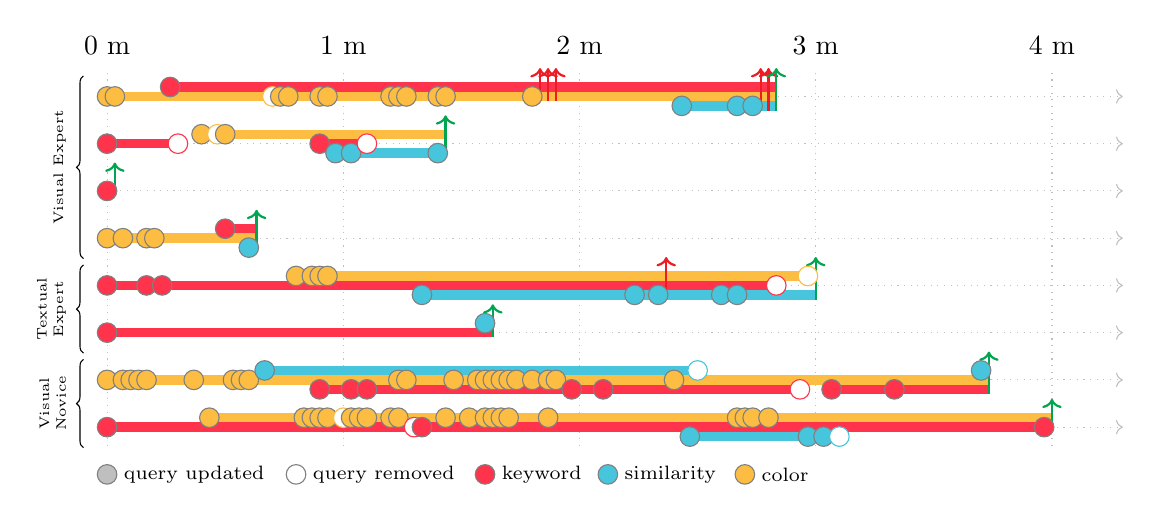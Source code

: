 \begin{tikzpicture}[scale=2,x=1.5cm]
\usetikzlibrary{shapes}
\definecolor{YellowGreen}{RGB}{255,51,76}
\definecolor{SkyBlue}{RGB}{71,197,220}
\definecolor{Green}{RGB}{0,165,79}
\definecolor{Red}{RGB}{237,27,36}
\definecolor{Dandelion}{RGB}{253,189,66}
% draw horizontal line   
\draw[->,dotted,lightgray] (0,-0.150) -- (4.3,-0.150); 

\draw[->,dotted,lightgray] (0,-0.450) -- (4.3,-0.450); 

\draw[->,dotted,lightgray] (0,-0.750) -- (4.3,-0.750); 

\draw[->,dotted,lightgray] (0,-1.050) -- (4.3,-1.050); 

\draw[->,dotted,lightgray] (0,-1.350) -- (4.3,-1.350); 

\draw[->,dotted,lightgray] (0,-1.650) -- (4.3,-1.650); 

\draw[->,dotted,lightgray] (0,-1.950) -- (4.3,-1.950); 

\draw[->,dotted,lightgray] (0,-2.250) -- (4.3,-2.250);

% draw vertical lines
\foreach \x in {0,1,2,3,4}
\draw[dotted,lightgray] (\x,0) -- (\x,-2.40);

% draw nodes
\draw (0,0) node[above=3pt] {0 m};
\draw (1,0) node[above=3pt] {1 m};
\draw (2,0) node[above=3pt] {2 m};
\draw (3,0) node[above=3pt] {3 m};
\draw (4,0) node[above=3pt] {4 m};

\draw[decorate,decoration={brace}] (-0.1,-1.18) -- (-0.1,-0.02) node[midway, anchor=center, sloped, above=0.1, font=\tiny, align=center] {Visual Expert};
\draw[decorate,decoration={brace}] (-0.1,-1.78) -- (-0.1,-1.22) node[midway, anchor=center, sloped, above=0.1, font=\tiny, align=center] {Textual \\ Expert};
\draw[decorate,decoration={brace}] (-0.1,-2.38) -- (-0.1,-1.82) node[midway, anchor=center, sloped, above=0.1, font=\tiny, align=center] {Visual \\ Novice};

\node[draw=gray, circle, fill=lightgray, inner sep=2.5pt, align=center]at (0,-2.55) {};
\node[anchor=west, font=\scriptsize]at (0.03,-2.55) {query updated};
\node[draw=gray, circle, fill=white, inner sep=2.5pt, align=center]at (0.8,-2.55) {};
\node[anchor=west, font=\scriptsize]at (0.83,-2.55) {query removed};

\node[draw=gray, circle, fill=YellowGreen, inner sep=2.5pt, align=center]at (1.6,-2.55) {};
\node[anchor=west, font=\scriptsize]at (1.63,-2.55) {keyword};
\node[draw=gray, circle, fill=SkyBlue, inner sep=2.5pt, align=center]at (2.12,-2.55) {};
\node[anchor=west, font=\scriptsize]at (2.15,-2.55) {similarity};
\node[draw=gray, circle, fill=Dandelion, inner sep=2.5pt, align=center]at (2.7,-2.55) {};
\node[anchor=west, font=\scriptsize]at (2.73,-2.55) {color};

\draw[line width=0.12cm, Dandelion](0.000,-0.150 -0) -- (0.700,-0.150 -0);
\draw[line width=0.12cm, YellowGreen](0.267,-0.150 +0.06) -- (2.833,-0.150 +0.06);
\draw[line width=0.12cm, Dandelion](0.733,-0.150 -0) -- (2.833,-0.150 -0);
\draw[line width=0.12cm, SkyBlue](2.433,-0.150 -0.06) -- (2.833,-0.150 -0.06);
\draw[->,Red,thick] (1.833,-0.150 -0.03) -- (1.833,-0.150 + 0.18);
\draw[->,Red,thick] (1.867,-0.150 -0.03) -- (1.867,-0.150 + 0.18);
\draw[->,Red,thick] (1.900,-0.150 -0.03) -- (1.900,-0.150 + 0.18);
\draw[->,Red,thick] (2.767,-0.150 -0.09) -- (2.767,-0.150 + 0.18);
\draw[->,Red,thick] (2.800,-0.150 -0.09) -- (2.800,-0.150 + 0.18);
\draw[->,Green,thick] (2.833,-0.150 -0.09) -- (2.833,-0.150 + 0.18);
\node[draw=gray, circle, fill=Dandelion, inner sep=2.5pt, align=center]at (0.000,-0.150 -0) {};
\node[draw=gray, circle, fill=Dandelion, inner sep=2.5pt, align=center]at (0.033,-0.150 -0) {};
\node[draw=gray, circle, fill=YellowGreen, inner sep=2.5pt, align=center]at (0.267,-0.150 +0.06) {};
\node[draw=Dandelion, circle, fill=white, inner sep=2.5pt, align=center]at (0.700,-0.150 -0) {};
\node[draw=gray, circle, fill=Dandelion, inner sep=2.5pt, align=center]at (0.733,-0.150 -0) {};
\node[draw=gray, circle, fill=Dandelion, inner sep=2.5pt, align=center]at (0.767,-0.150 -0) {};
\node[draw=gray, circle, fill=Dandelion, inner sep=2.5pt, align=center]at (0.900,-0.150 -0) {};
\node[draw=gray, circle, fill=Dandelion, inner sep=2.5pt, align=center]at (0.933,-0.150 -0) {};
\node[draw=gray, circle, fill=Dandelion, inner sep=2.5pt, align=center]at (1.200,-0.150 -0) {};
\node[draw=gray, circle, fill=Dandelion, inner sep=2.5pt, align=center]at (1.233,-0.150 -0) {};
\node[draw=gray, circle, fill=Dandelion, inner sep=2.5pt, align=center]at (1.267,-0.150 -0) {};
\node[draw=gray, circle, fill=Dandelion, inner sep=2.5pt, align=center]at (1.400,-0.150 -0) {};
\node[draw=gray, circle, fill=Dandelion, inner sep=2.5pt, align=center]at (1.433,-0.150 -0) {};
\node[draw=gray, circle, fill=Dandelion, inner sep=2.5pt, align=center]at (1.800,-0.150 -0) {};
\node[draw=gray, circle, fill=SkyBlue, inner sep=2.5pt, align=center]at (2.433,-0.150 -0.06) {};
\node[draw=gray, circle, fill=SkyBlue, inner sep=2.5pt, align=center]at (2.667,-0.150 -0.06) {};
\node[draw=gray, circle, fill=SkyBlue, inner sep=2.5pt, align=center]at (2.733,-0.150 -0.06) {};


\draw[line width=0.12cm, YellowGreen](0.000,-0.450 -0) -- (0.300,-0.450 -0);
\draw[line width=0.12cm, Dandelion](0.400,-0.450 +0.06) -- (0.467,-0.450 +0.06);
\draw[line width=0.12cm, YellowGreen](0.900,-0.450 -0) -- (1.100,-0.450 -0);
\draw[line width=0.12cm, Dandelion](0.500,-0.450 +0.06) -- (1.433,-0.450 +0.06);
\draw[line width=0.12cm, SkyBlue](0.967,-0.450 -0.06) -- (1.433,-0.450 -0.06);
\draw[->,Green,thick] (1.433,-0.450 -0.09) -- (1.433,-0.450 + 0.18);
\node[draw=gray, circle, fill=YellowGreen, inner sep=2.5pt, align=center]at (0.000,-0.450 -0) {};
\node[draw=YellowGreen, circle, fill=white, inner sep=2.5pt, align=center]at (0.300,-0.450 -0) {};
\node[draw=gray, circle, fill=Dandelion, inner sep=2.5pt, align=center]at (0.400,-0.450 +0.06) {};
\node[draw=Dandelion, circle, fill=white, inner sep=2.5pt, align=center]at (0.467,-0.450 +0.06) {};
\node[draw=gray, circle, fill=Dandelion, inner sep=2.5pt, align=center]at (0.500,-0.450 +0.06) {};
\node[draw=gray, circle, fill=YellowGreen, inner sep=2.5pt, align=center]at (0.900,-0.450 -0) {};
\node[draw=gray, circle, fill=SkyBlue, inner sep=2.5pt, align=center]at (0.967,-0.450 -0.06) {};
\node[draw=gray, circle, fill=SkyBlue, inner sep=2.5pt, align=center]at (1.033,-0.450 -0.06) {};
\node[draw=YellowGreen, circle, fill=white, inner sep=2.5pt, align=center]at (1.100,-0.450 -0) {};
\node[draw=gray, circle, fill=SkyBlue, inner sep=2.5pt, align=center]at (1.400,-0.450 -0.06) {};


\draw[line width=0.12cm, YellowGreen](0.000,-0.750 -0) -- (0.033,-0.750 -0);
\draw[->,Green,thick] (0.033,-0.750) -- (0.033,-0.750 + 0.18);
\node[draw=gray, circle, fill=YellowGreen, inner sep=2.5pt, align=center]at (0.000,-0.750 -0) {};


\draw[line width=0.12cm, YellowGreen](0.500,-1.050 +0.06) -- (0.633,-1.050 +0.06);
\draw[line width=0.12cm, Dandelion](0.000,-1.050 -0) -- (0.633,-1.050 -0);
\draw[line width=0.12cm, SkyBlue](0.600,-1.050 -0.06) -- (0.633,-1.050 -0.06);
\draw[->,Green,thick] (0.633,-1.050 -0.09) -- (0.633,-1.050 + 0.18);
\node[draw=gray, circle, fill=Dandelion, inner sep=2.5pt, align=center]at (0.000,-1.050 -0) {};
\node[draw=gray, circle, fill=Dandelion, inner sep=2.5pt, align=center]at (0.067,-1.050 -0) {};
\node[draw=gray, circle, fill=Dandelion, inner sep=2.5pt, align=center]at (0.167,-1.050 -0) {};
\node[draw=gray, circle, fill=Dandelion, inner sep=2.5pt, align=center]at (0.200,-1.050 -0) {};
\node[draw=gray, circle, fill=YellowGreen, inner sep=2.5pt, align=center]at (0.500,-1.050 +0.06) {};
\node[draw=gray, circle, fill=SkyBlue, inner sep=2.5pt, align=center]at (0.600,-1.050 -0.06) {};


\draw[line width=0.12cm, YellowGreen](0.000,-1.350 -0) -- (2.833,-1.350 -0);
\draw[line width=0.12cm, Dandelion](0.800,-1.350 +0.06) -- (2.967,-1.350 +0.06);
\draw[line width=0.12cm, SkyBlue](1.333,-1.350 -0.06) -- (3.000,-1.350 -0.06);
\draw[->,Red,thick] (2.367,-1.350 -0.09) -- (2.367,-1.350 + 0.18);
\draw[->,Green,thick] (3.000,-1.350 -0.09) -- (3.000,-1.350 + 0.18);
\node[draw=gray, circle, fill=YellowGreen, inner sep=2.5pt, align=center]at (0.000,-1.350 -0) {};
\node[draw=gray, circle, fill=YellowGreen, inner sep=2.5pt, align=center]at (0.167,-1.350 -0) {};
\node[draw=gray, circle, fill=YellowGreen, inner sep=2.5pt, align=center]at (0.233,-1.350 -0) {};
\node[draw=gray, circle, fill=Dandelion, inner sep=2.5pt, align=center]at (0.800,-1.350 +0.06) {};
\node[draw=gray, circle, fill=Dandelion, inner sep=2.5pt, align=center]at (0.867,-1.350 +0.06) {};
\node[draw=gray, circle, fill=Dandelion, inner sep=2.5pt, align=center]at (0.900,-1.350 +0.06) {};
\node[draw=gray, circle, fill=Dandelion, inner sep=2.5pt, align=center]at (0.933,-1.350 +0.06) {};
\node[draw=gray, circle, fill=SkyBlue, inner sep=2.5pt, align=center]at (1.333,-1.350 -0.06) {};
\node[draw=gray, circle, fill=SkyBlue, inner sep=2.5pt, align=center]at (2.233,-1.350 -0.06) {};
\node[draw=gray, circle, fill=SkyBlue, inner sep=2.5pt, align=center]at (2.333,-1.350 -0.06) {};
\node[draw=gray, circle, fill=SkyBlue, inner sep=2.5pt, align=center]at (2.600,-1.350 -0.06) {};
\node[draw=gray, circle, fill=SkyBlue, inner sep=2.5pt, align=center]at (2.667,-1.350 -0.06) {};
\node[draw=YellowGreen, circle, fill=white, inner sep=2.5pt, align=center]at (2.833,-1.350 -0) {};
\node[draw=Dandelion, circle, fill=white, inner sep=2.5pt, align=center]at (2.967,-1.350 +0.06) {};


\draw[line width=0.12cm, SkyBlue](1.600,-1.650 +0.06) -- (1.633,-1.650 +0.06);
\draw[line width=0.12cm, YellowGreen](0.000,-1.650 -0) -- (1.633,-1.650 -0);
\draw[->,Green,thick] (1.633,-1.650-0.03) -- (1.633,-1.650 + 0.18);
\node[draw=gray, circle, fill=YellowGreen, inner sep=2.5pt, align=center]at (0.000,-1.650 -0) {};
\node[draw=gray, circle, fill=SkyBlue, inner sep=2.5pt, align=center]at (1.600,-1.650 +0.06) {};


\draw[line width=0.12cm, SkyBlue](0.667,-1.950 +0.06) -- (2.500,-1.950 +0.06);
\draw[line width=0.12cm, YellowGreen](0.900,-1.950 -0.06) -- (2.933,-1.950 -0.06);
\draw[line width=0.12cm, SkyBlue](3.700,-1.950 +0.06) -- (3.733,-1.950 +0.06);
\draw[line width=0.12cm, Dandelion](0.000,-1.950 -0) -- (3.733,-1.950 -0);
\draw[line width=0.12cm, YellowGreen](3.067,-1.950 -0.06) -- (3.733,-1.950 -0.06);
\draw[->,Green,thick] (3.733,-1.950 -0.09) -- (3.733,-1.950 + 0.18);
\node[draw=gray, circle, fill=Dandelion, inner sep=2.5pt, align=center]at (0.000,-1.950 -0) {};
\node[draw=gray, circle, fill=Dandelion, inner sep=2.5pt, align=center]at (0.067,-1.950 -0) {};
\node[draw=gray, circle, fill=Dandelion, inner sep=2.5pt, align=center]at (0.100,-1.950 -0) {};
\node[draw=gray, circle, fill=Dandelion, inner sep=2.5pt, align=center]at (0.133,-1.950 -0) {};
\node[draw=gray, circle, fill=Dandelion, inner sep=2.5pt, align=center]at (0.167,-1.950 -0) {};
\node[draw=gray, circle, fill=Dandelion, inner sep=2.5pt, align=center]at (0.367,-1.950 -0) {};
\node[draw=gray, circle, fill=Dandelion, inner sep=2.5pt, align=center]at (0.533,-1.950 -0) {};
\node[draw=gray, circle, fill=Dandelion, inner sep=2.5pt, align=center]at (0.567,-1.950 -0) {};
\node[draw=gray, circle, fill=Dandelion, inner sep=2.5pt, align=center]at (0.600,-1.950 -0) {};
\node[draw=gray, circle, fill=SkyBlue, inner sep=2.5pt, align=center]at (0.667,-1.950 +0.06) {};
\node[draw=gray, circle, fill=YellowGreen, inner sep=2.5pt, align=center]at (0.900,-1.950 -0.06) {};
\node[draw=gray, circle, fill=YellowGreen, inner sep=2.5pt, align=center]at (1.033,-1.950 -0.06) {};
\node[draw=gray, circle, fill=YellowGreen, inner sep=2.5pt, align=center]at (1.100,-1.950 -0.06) {};
\node[draw=gray, circle, fill=Dandelion, inner sep=2.5pt, align=center]at (1.233,-1.950 -0) {};
\node[draw=gray, circle, fill=Dandelion, inner sep=2.5pt, align=center]at (1.267,-1.950 -0) {};
\node[draw=gray, circle, fill=Dandelion, inner sep=2.5pt, align=center]at (1.467,-1.950 -0) {};
\node[draw=gray, circle, fill=Dandelion, inner sep=2.5pt, align=center]at (1.567,-1.950 -0) {};
\node[draw=gray, circle, fill=Dandelion, inner sep=2.5pt, align=center]at (1.600,-1.950 -0) {};
\node[draw=gray, circle, fill=Dandelion, inner sep=2.5pt, align=center]at (1.633,-1.950 -0) {};
\node[draw=gray, circle, fill=Dandelion, inner sep=2.5pt, align=center]at (1.667,-1.950 -0) {};
\node[draw=gray, circle, fill=Dandelion, inner sep=2.5pt, align=center]at (1.700,-1.950 -0) {};
\node[draw=gray, circle, fill=Dandelion, inner sep=2.5pt, align=center]at (1.733,-1.950 -0) {};
\node[draw=gray, circle, fill=Dandelion, inner sep=2.5pt, align=center]at (1.800,-1.950 -0) {};
\node[draw=gray, circle, fill=Dandelion, inner sep=2.5pt, align=center]at (1.867,-1.950 -0) {};
\node[draw=gray, circle, fill=Dandelion, inner sep=2.5pt, align=center]at (1.900,-1.950 -0) {};
\node[draw=gray, circle, fill=YellowGreen, inner sep=2.5pt, align=center]at (1.967,-1.950 -0.06) {};
\node[draw=gray, circle, fill=YellowGreen, inner sep=2.5pt, align=center]at (2.100,-1.950 -0.06) {};
\node[draw=gray, circle, fill=Dandelion, inner sep=2.5pt, align=center]at (2.400,-1.950 -0) {};
\node[draw=SkyBlue, circle, fill=white, inner sep=2.5pt, align=center]at (2.500,-1.950 +0.06) {};
\node[draw=YellowGreen, circle, fill=white, inner sep=2.5pt, align=center]at (2.933,-1.950 -0.06) {};
\node[draw=gray, circle, fill=YellowGreen, inner sep=2.5pt, align=center]at (3.067,-1.950 -0.06) {};
\node[draw=gray, circle, fill=YellowGreen, inner sep=2.5pt, align=center]at (3.333,-1.950 -0.06) {};
\node[draw=gray, circle, fill=SkyBlue, inner sep=2.5pt, align=center]at (3.700,-1.950 +0.06) {};


\draw[line width=0.12cm, Dandelion](0.433,-2.250 +0.06) -- (1.000,-2.250 +0.06);
\draw[line width=0.12cm, YellowGreen](0.000,-2.250 -0) -- (1.300,-2.250 -0);
\draw[line width=0.12cm, SkyBlue](2.467,-2.250 -0.06) -- (3.100,-2.250 -0.06);
\draw[line width=0.12cm, Dandelion](1.033,-2.250 +0.06) -- (4.000,-2.250 +0.06);
\draw[line width=0.12cm, YellowGreen](1.333,-2.250 -0) -- (4.000,-2.250 -0);
\draw[->,Green,thick] (4.000,-2.250) -- (4.000,-2.250 + 0.18);
\node[draw=gray, circle, fill=YellowGreen, inner sep=2.5pt, align=center]at (0.000,-2.250 -0) {};
\node[draw=gray, circle, fill=Dandelion, inner sep=2.5pt, align=center]at (0.433,-2.250 +0.06) {};
\node[draw=gray, circle, fill=Dandelion, inner sep=2.5pt, align=center]at (0.833,-2.250 +0.06) {};
\node[draw=gray, circle, fill=Dandelion, inner sep=2.5pt, align=center]at (0.867,-2.250 +0.06) {};
\node[draw=gray, circle, fill=Dandelion, inner sep=2.5pt, align=center]at (0.900,-2.250 +0.06) {};
\node[draw=gray, circle, fill=Dandelion, inner sep=2.5pt, align=center]at (0.933,-2.250 +0.06) {};
\node[draw=Dandelion, circle, fill=white, inner sep=2.5pt, align=center]at (1.000,-2.250 +0.06) {};
\node[draw=gray, circle, fill=Dandelion, inner sep=2.5pt, align=center]at (1.033,-2.250 +0.06) {};
\node[draw=gray, circle, fill=Dandelion, inner sep=2.5pt, align=center]at (1.067,-2.250 +0.06) {};
\node[draw=gray, circle, fill=Dandelion, inner sep=2.5pt, align=center]at (1.100,-2.250 +0.06) {};
\node[draw=gray, circle, fill=Dandelion, inner sep=2.5pt, align=center]at (1.200,-2.250 +0.06) {};
\node[draw=gray, circle, fill=Dandelion, inner sep=2.5pt, align=center]at (1.233,-2.250 +0.06) {};
\node[draw=YellowGreen, circle, fill=white, inner sep=2.5pt, align=center]at (1.300,-2.250 -0) {};
\node[draw=gray, circle, fill=YellowGreen, inner sep=2.5pt, align=center]at (1.333,-2.250 -0) {};
\node[draw=gray, circle, fill=Dandelion, inner sep=2.5pt, align=center]at (1.433,-2.250 +0.06) {};
\node[draw=gray, circle, fill=Dandelion, inner sep=2.5pt, align=center]at (1.533,-2.250 +0.06) {};
\node[draw=gray, circle, fill=Dandelion, inner sep=2.5pt, align=center]at (1.600,-2.250 +0.06) {};
\node[draw=gray, circle, fill=Dandelion, inner sep=2.5pt, align=center]at (1.633,-2.250 +0.06) {};
\node[draw=gray, circle, fill=Dandelion, inner sep=2.5pt, align=center]at (1.667,-2.250 +0.06) {};
\node[draw=gray, circle, fill=Dandelion, inner sep=2.5pt, align=center]at (1.700,-2.250 +0.06) {};
\node[draw=gray, circle, fill=Dandelion, inner sep=2.5pt, align=center]at (1.867,-2.250 +0.06) {};
\node[draw=gray, circle, fill=SkyBlue, inner sep=2.5pt, align=center]at (2.467,-2.250 -0.06) {};
\node[draw=gray, circle, fill=Dandelion, inner sep=2.5pt, align=center]at (2.667,-2.250 +0.06) {};
\node[draw=gray, circle, fill=Dandelion, inner sep=2.5pt, align=center]at (2.700,-2.250 +0.06) {};
\node[draw=gray, circle, fill=Dandelion, inner sep=2.5pt, align=center]at (2.733,-2.250 +0.06) {};
\node[draw=gray, circle, fill=Dandelion, inner sep=2.5pt, align=center]at (2.800,-2.250 +0.06) {};
\node[draw=gray, circle, fill=SkyBlue, inner sep=2.5pt, align=center]at (2.967,-2.250 -0.06) {};
\node[draw=gray, circle, fill=SkyBlue, inner sep=2.5pt, align=center]at (3.033,-2.250 -0.06) {};
\node[draw=SkyBlue, circle, fill=white, inner sep=2.5pt, align=center]at (3.100,-2.250 -0.06) {};
\node[draw=gray, circle, fill=YellowGreen, inner sep=2.5pt, align=center]at (3.967,-2.250 -0) {};
\end{tikzpicture}
